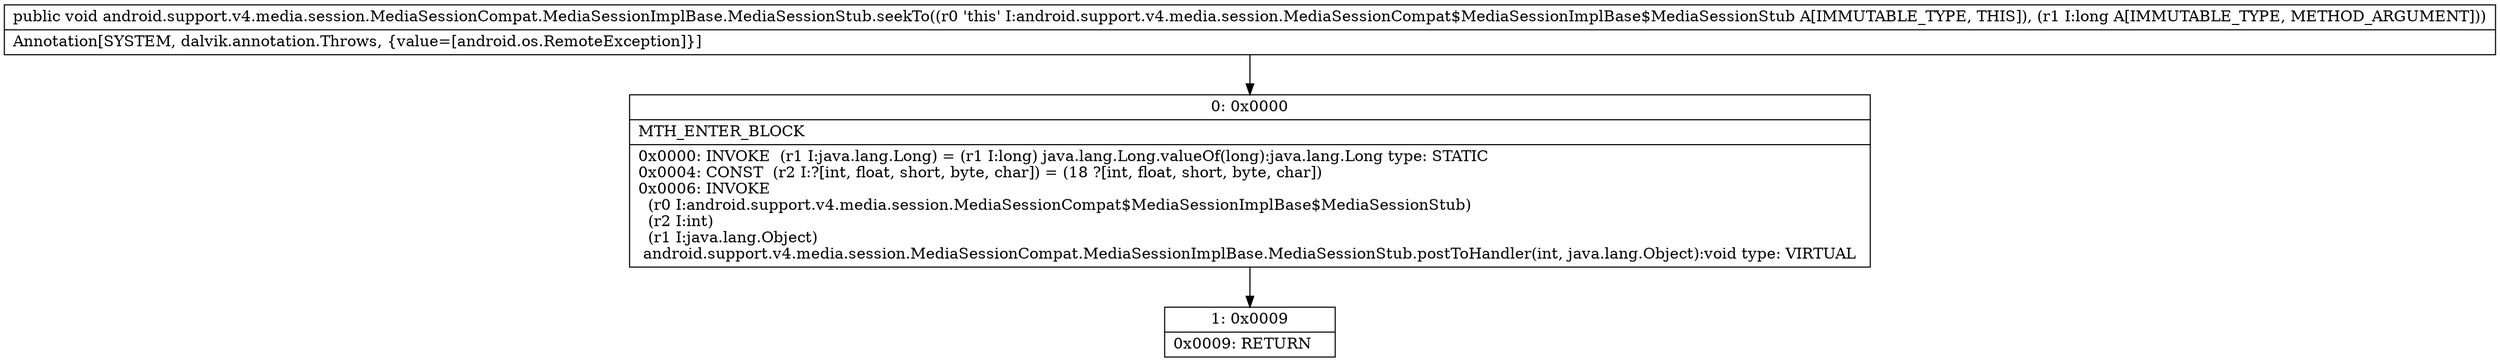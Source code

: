 digraph "CFG forandroid.support.v4.media.session.MediaSessionCompat.MediaSessionImplBase.MediaSessionStub.seekTo(J)V" {
Node_0 [shape=record,label="{0\:\ 0x0000|MTH_ENTER_BLOCK\l|0x0000: INVOKE  (r1 I:java.lang.Long) = (r1 I:long) java.lang.Long.valueOf(long):java.lang.Long type: STATIC \l0x0004: CONST  (r2 I:?[int, float, short, byte, char]) = (18 ?[int, float, short, byte, char]) \l0x0006: INVOKE  \l  (r0 I:android.support.v4.media.session.MediaSessionCompat$MediaSessionImplBase$MediaSessionStub)\l  (r2 I:int)\l  (r1 I:java.lang.Object)\l android.support.v4.media.session.MediaSessionCompat.MediaSessionImplBase.MediaSessionStub.postToHandler(int, java.lang.Object):void type: VIRTUAL \l}"];
Node_1 [shape=record,label="{1\:\ 0x0009|0x0009: RETURN   \l}"];
MethodNode[shape=record,label="{public void android.support.v4.media.session.MediaSessionCompat.MediaSessionImplBase.MediaSessionStub.seekTo((r0 'this' I:android.support.v4.media.session.MediaSessionCompat$MediaSessionImplBase$MediaSessionStub A[IMMUTABLE_TYPE, THIS]), (r1 I:long A[IMMUTABLE_TYPE, METHOD_ARGUMENT]))  | Annotation[SYSTEM, dalvik.annotation.Throws, \{value=[android.os.RemoteException]\}]\l}"];
MethodNode -> Node_0;
Node_0 -> Node_1;
}

